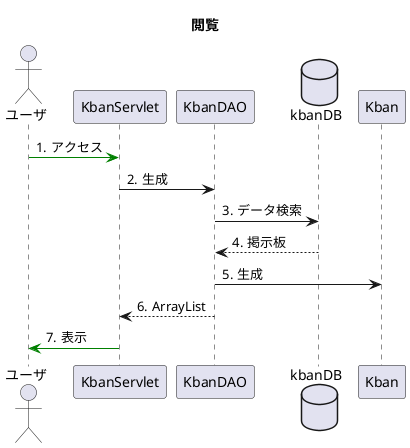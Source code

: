 @startuml
title 閲覧

autonumber "#."

actor ユーザ
participant KbanServlet
participant KbanDAO
database kbanDB
participant Kban

ユーザ -[#green]> KbanServlet:アクセス
KbanServlet -> KbanDAO:生成
KbanDAO -> kbanDB:データ検索
kbanDB --> KbanDAO:掲示板
KbanDAO -> Kban:生成
KbanDAO --> KbanServlet:ArrayList
KbanServlet -[#green]> ユーザ:表示
@enduml